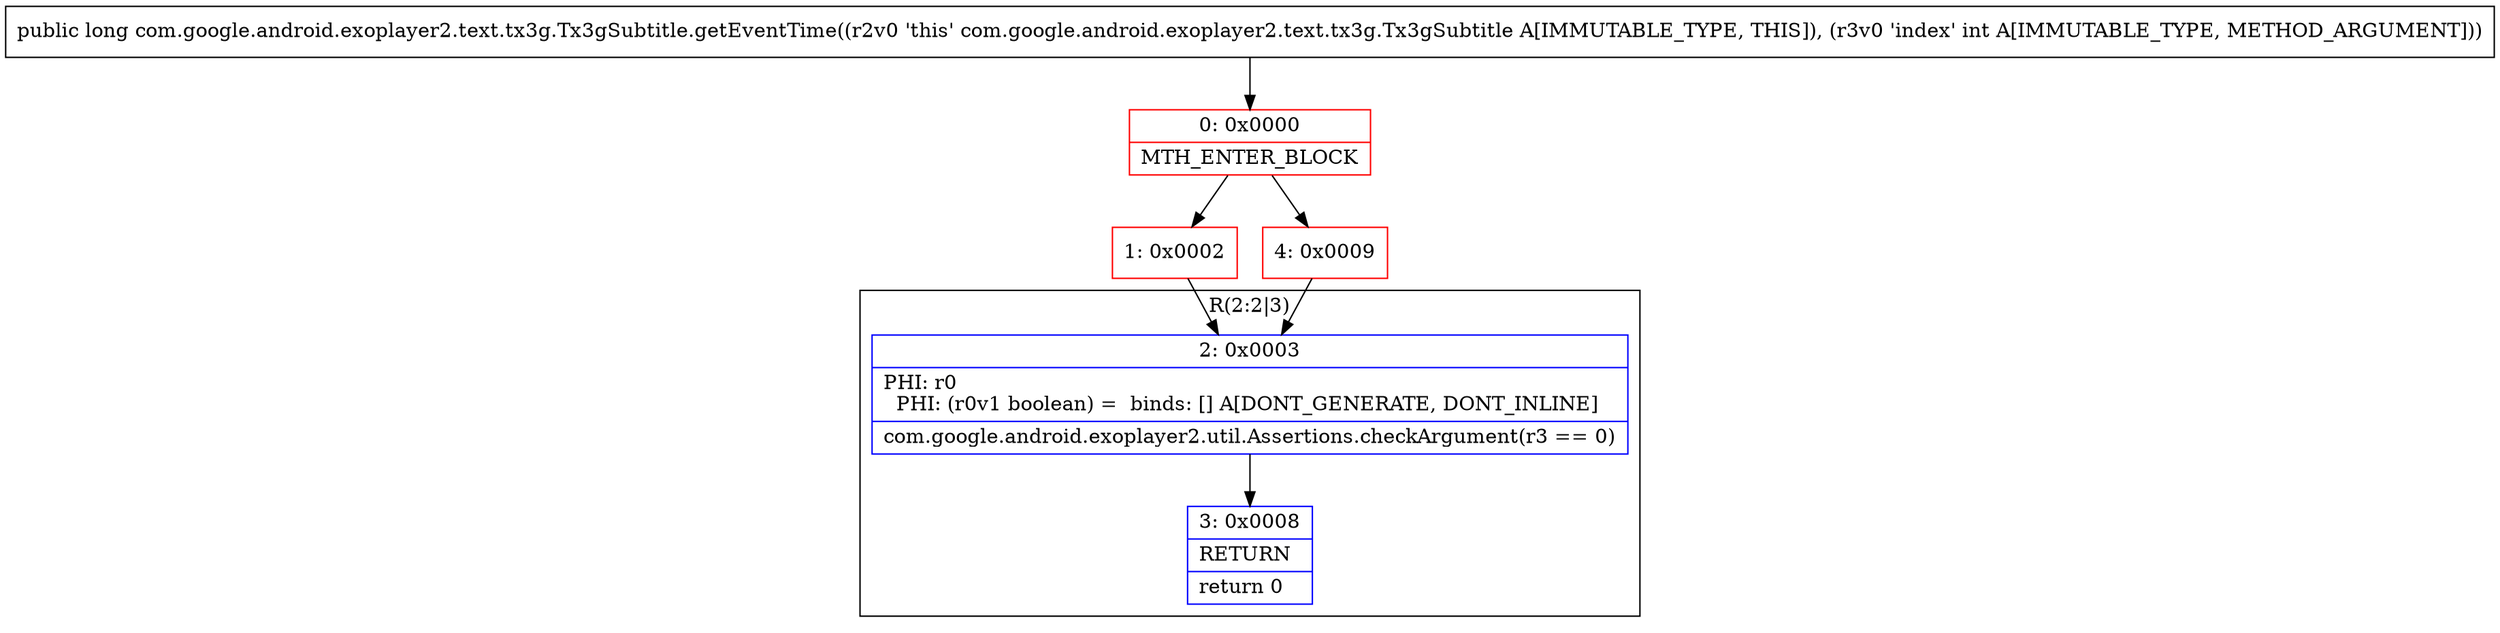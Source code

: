 digraph "CFG forcom.google.android.exoplayer2.text.tx3g.Tx3gSubtitle.getEventTime(I)J" {
subgraph cluster_Region_768006653 {
label = "R(2:2|3)";
node [shape=record,color=blue];
Node_2 [shape=record,label="{2\:\ 0x0003|PHI: r0 \l  PHI: (r0v1 boolean) =  binds: [] A[DONT_GENERATE, DONT_INLINE]\l|com.google.android.exoplayer2.util.Assertions.checkArgument(r3 == 0)\l}"];
Node_3 [shape=record,label="{3\:\ 0x0008|RETURN\l|return 0\l}"];
}
Node_0 [shape=record,color=red,label="{0\:\ 0x0000|MTH_ENTER_BLOCK\l}"];
Node_1 [shape=record,color=red,label="{1\:\ 0x0002}"];
Node_4 [shape=record,color=red,label="{4\:\ 0x0009}"];
MethodNode[shape=record,label="{public long com.google.android.exoplayer2.text.tx3g.Tx3gSubtitle.getEventTime((r2v0 'this' com.google.android.exoplayer2.text.tx3g.Tx3gSubtitle A[IMMUTABLE_TYPE, THIS]), (r3v0 'index' int A[IMMUTABLE_TYPE, METHOD_ARGUMENT])) }"];
MethodNode -> Node_0;
Node_2 -> Node_3;
Node_0 -> Node_1;
Node_0 -> Node_4;
Node_1 -> Node_2;
Node_4 -> Node_2;
}


